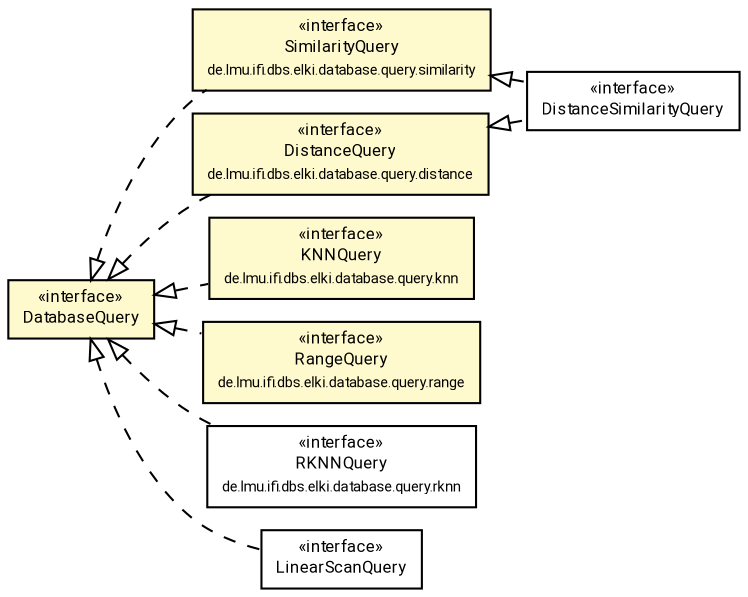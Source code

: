 #!/usr/local/bin/dot
#
# Class diagram 
# Generated by UMLGraph version R5_7_2-60-g0e99a6 (http://www.spinellis.gr/umlgraph/)
#

digraph G {
	graph [fontnames="svg"]
	edge [fontname="Roboto",fontsize=7,labelfontname="Roboto",labelfontsize=7,color="black"];
	node [fontname="Roboto",fontcolor="black",fontsize=8,shape=plaintext,margin=0,width=0,height=0];
	nodesep=0.15;
	ranksep=0.25;
	rankdir=LR;
	// de.lmu.ifi.dbs.elki.database.query.similarity.SimilarityQuery<O>
	c368772 [label=<<table title="de.lmu.ifi.dbs.elki.database.query.similarity.SimilarityQuery" border="0" cellborder="1" cellspacing="0" cellpadding="2" bgcolor="LemonChiffon" href="similarity/SimilarityQuery.html" target="_parent">
		<tr><td><table border="0" cellspacing="0" cellpadding="1">
		<tr><td align="center" balign="center"> &#171;interface&#187; </td></tr>
		<tr><td align="center" balign="center"> <font face="Roboto">SimilarityQuery</font> </td></tr>
		<tr><td align="center" balign="center"> <font face="Roboto" point-size="7.0">de.lmu.ifi.dbs.elki.database.query.similarity</font> </td></tr>
		</table></td></tr>
		</table>>, URL="similarity/SimilarityQuery.html"];
	// de.lmu.ifi.dbs.elki.database.query.distance.DistanceQuery<O>
	c368775 [label=<<table title="de.lmu.ifi.dbs.elki.database.query.distance.DistanceQuery" border="0" cellborder="1" cellspacing="0" cellpadding="2" bgcolor="LemonChiffon" href="distance/DistanceQuery.html" target="_parent">
		<tr><td><table border="0" cellspacing="0" cellpadding="1">
		<tr><td align="center" balign="center"> &#171;interface&#187; </td></tr>
		<tr><td align="center" balign="center"> <font face="Roboto">DistanceQuery</font> </td></tr>
		<tr><td align="center" balign="center"> <font face="Roboto" point-size="7.0">de.lmu.ifi.dbs.elki.database.query.distance</font> </td></tr>
		</table></td></tr>
		</table>>, URL="distance/DistanceQuery.html"];
	// de.lmu.ifi.dbs.elki.database.query.knn.KNNQuery<O>
	c368779 [label=<<table title="de.lmu.ifi.dbs.elki.database.query.knn.KNNQuery" border="0" cellborder="1" cellspacing="0" cellpadding="2" bgcolor="LemonChiffon" href="knn/KNNQuery.html" target="_parent">
		<tr><td><table border="0" cellspacing="0" cellpadding="1">
		<tr><td align="center" balign="center"> &#171;interface&#187; </td></tr>
		<tr><td align="center" balign="center"> <font face="Roboto">KNNQuery</font> </td></tr>
		<tr><td align="center" balign="center"> <font face="Roboto" point-size="7.0">de.lmu.ifi.dbs.elki.database.query.knn</font> </td></tr>
		</table></td></tr>
		</table>>, URL="knn/KNNQuery.html"];
	// de.lmu.ifi.dbs.elki.database.query.DatabaseQuery
	c368780 [label=<<table title="de.lmu.ifi.dbs.elki.database.query.DatabaseQuery" border="0" cellborder="1" cellspacing="0" cellpadding="2" bgcolor="LemonChiffon" href="DatabaseQuery.html" target="_parent">
		<tr><td><table border="0" cellspacing="0" cellpadding="1">
		<tr><td align="center" balign="center"> &#171;interface&#187; </td></tr>
		<tr><td align="center" balign="center"> <font face="Roboto">DatabaseQuery</font> </td></tr>
		</table></td></tr>
		</table>>, URL="DatabaseQuery.html"];
	// de.lmu.ifi.dbs.elki.database.query.range.RangeQuery<O>
	c368781 [label=<<table title="de.lmu.ifi.dbs.elki.database.query.range.RangeQuery" border="0" cellborder="1" cellspacing="0" cellpadding="2" bgcolor="LemonChiffon" href="range/RangeQuery.html" target="_parent">
		<tr><td><table border="0" cellspacing="0" cellpadding="1">
		<tr><td align="center" balign="center"> &#171;interface&#187; </td></tr>
		<tr><td align="center" balign="center"> <font face="Roboto">RangeQuery</font> </td></tr>
		<tr><td align="center" balign="center"> <font face="Roboto" point-size="7.0">de.lmu.ifi.dbs.elki.database.query.range</font> </td></tr>
		</table></td></tr>
		</table>>, URL="range/RangeQuery.html"];
	// de.lmu.ifi.dbs.elki.database.query.DistanceSimilarityQuery<O>
	c368782 [label=<<table title="de.lmu.ifi.dbs.elki.database.query.DistanceSimilarityQuery" border="0" cellborder="1" cellspacing="0" cellpadding="2" href="DistanceSimilarityQuery.html" target="_parent">
		<tr><td><table border="0" cellspacing="0" cellpadding="1">
		<tr><td align="center" balign="center"> &#171;interface&#187; </td></tr>
		<tr><td align="center" balign="center"> <font face="Roboto">DistanceSimilarityQuery</font> </td></tr>
		</table></td></tr>
		</table>>, URL="DistanceSimilarityQuery.html"];
	// de.lmu.ifi.dbs.elki.database.query.rknn.RKNNQuery<O>
	c368783 [label=<<table title="de.lmu.ifi.dbs.elki.database.query.rknn.RKNNQuery" border="0" cellborder="1" cellspacing="0" cellpadding="2" href="rknn/RKNNQuery.html" target="_parent">
		<tr><td><table border="0" cellspacing="0" cellpadding="1">
		<tr><td align="center" balign="center"> &#171;interface&#187; </td></tr>
		<tr><td align="center" balign="center"> <font face="Roboto">RKNNQuery</font> </td></tr>
		<tr><td align="center" balign="center"> <font face="Roboto" point-size="7.0">de.lmu.ifi.dbs.elki.database.query.rknn</font> </td></tr>
		</table></td></tr>
		</table>>, URL="rknn/RKNNQuery.html"];
	// de.lmu.ifi.dbs.elki.database.query.LinearScanQuery
	c369849 [label=<<table title="de.lmu.ifi.dbs.elki.database.query.LinearScanQuery" border="0" cellborder="1" cellspacing="0" cellpadding="2" href="LinearScanQuery.html" target="_parent">
		<tr><td><table border="0" cellspacing="0" cellpadding="1">
		<tr><td align="center" balign="center"> &#171;interface&#187; </td></tr>
		<tr><td align="center" balign="center"> <font face="Roboto">LinearScanQuery</font> </td></tr>
		</table></td></tr>
		</table>>, URL="LinearScanQuery.html"];
	// de.lmu.ifi.dbs.elki.database.query.similarity.SimilarityQuery<O> implements de.lmu.ifi.dbs.elki.database.query.DatabaseQuery
	c368780 -> c368772 [arrowtail=empty,style=dashed,dir=back,weight=9];
	// de.lmu.ifi.dbs.elki.database.query.distance.DistanceQuery<O> implements de.lmu.ifi.dbs.elki.database.query.DatabaseQuery
	c368780 -> c368775 [arrowtail=empty,style=dashed,dir=back,weight=9];
	// de.lmu.ifi.dbs.elki.database.query.knn.KNNQuery<O> implements de.lmu.ifi.dbs.elki.database.query.DatabaseQuery
	c368780 -> c368779 [arrowtail=empty,style=dashed,dir=back,weight=9];
	// de.lmu.ifi.dbs.elki.database.query.range.RangeQuery<O> implements de.lmu.ifi.dbs.elki.database.query.DatabaseQuery
	c368780 -> c368781 [arrowtail=empty,style=dashed,dir=back,weight=9];
	// de.lmu.ifi.dbs.elki.database.query.DistanceSimilarityQuery<O> implements de.lmu.ifi.dbs.elki.database.query.distance.DistanceQuery<O>
	c368775 -> c368782 [arrowtail=empty,style=dashed,dir=back,weight=9];
	// de.lmu.ifi.dbs.elki.database.query.DistanceSimilarityQuery<O> implements de.lmu.ifi.dbs.elki.database.query.similarity.SimilarityQuery<O>
	c368772 -> c368782 [arrowtail=empty,style=dashed,dir=back,weight=9];
	// de.lmu.ifi.dbs.elki.database.query.rknn.RKNNQuery<O> implements de.lmu.ifi.dbs.elki.database.query.DatabaseQuery
	c368780 -> c368783 [arrowtail=empty,style=dashed,dir=back,weight=9];
	// de.lmu.ifi.dbs.elki.database.query.LinearScanQuery implements de.lmu.ifi.dbs.elki.database.query.DatabaseQuery
	c368780 -> c369849 [arrowtail=empty,style=dashed,dir=back,weight=9];
}

